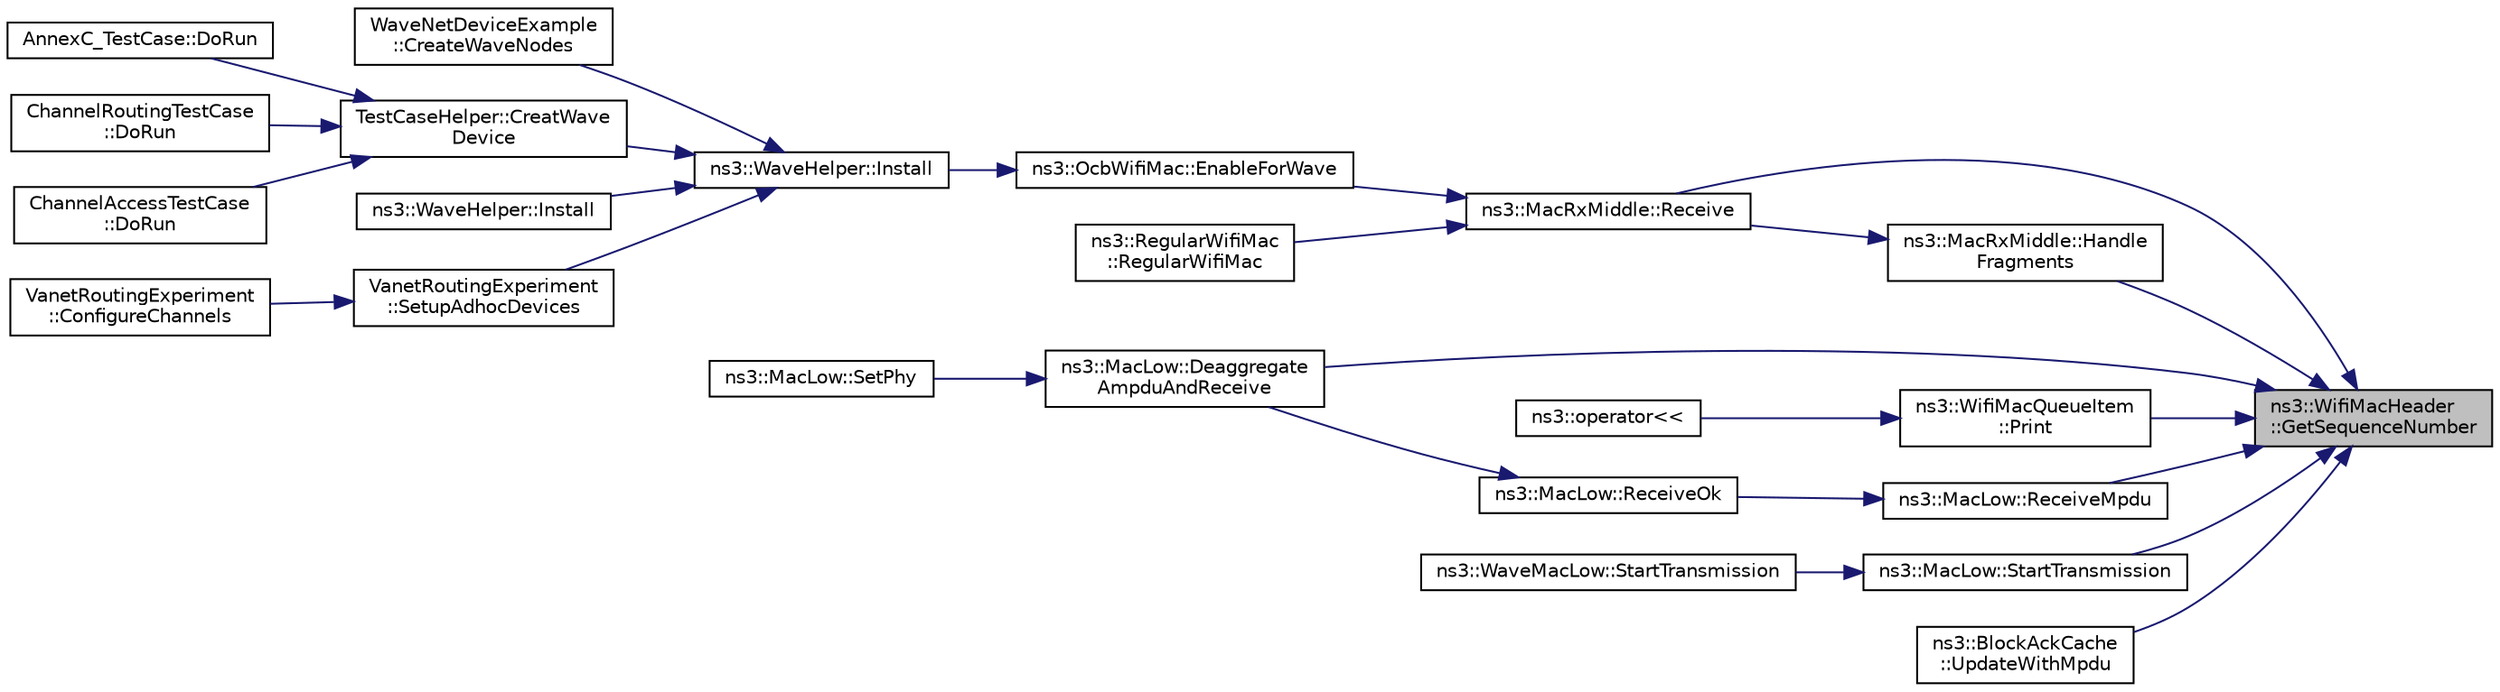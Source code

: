 digraph "ns3::WifiMacHeader::GetSequenceNumber"
{
 // LATEX_PDF_SIZE
  edge [fontname="Helvetica",fontsize="10",labelfontname="Helvetica",labelfontsize="10"];
  node [fontname="Helvetica",fontsize="10",shape=record];
  rankdir="RL";
  Node1 [label="ns3::WifiMacHeader\l::GetSequenceNumber",height=0.2,width=0.4,color="black", fillcolor="grey75", style="filled", fontcolor="black",tooltip="Return the sequence number of the header."];
  Node1 -> Node2 [dir="back",color="midnightblue",fontsize="10",style="solid",fontname="Helvetica"];
  Node2 [label="ns3::MacLow::Deaggregate\lAmpduAndReceive",height=0.2,width=0.4,color="black", fillcolor="white", style="filled",URL="$classns3_1_1_mac_low.html#abac7baed9f0aaeb684e84f44819bce30",tooltip=" "];
  Node2 -> Node3 [dir="back",color="midnightblue",fontsize="10",style="solid",fontname="Helvetica"];
  Node3 [label="ns3::MacLow::SetPhy",height=0.2,width=0.4,color="black", fillcolor="white", style="filled",URL="$classns3_1_1_mac_low.html#abbd1aac31c7ed79f717b9c92cb664608",tooltip="Set up WifiPhy associated with this MacLow."];
  Node1 -> Node4 [dir="back",color="midnightblue",fontsize="10",style="solid",fontname="Helvetica"];
  Node4 [label="ns3::MacRxMiddle::Handle\lFragments",height=0.2,width=0.4,color="black", fillcolor="white", style="filled",URL="$classns3_1_1_mac_rx_middle.html#a1a457c9f6731db5d9418a68eb724207c",tooltip="Check if the received packet is a fragment and handle it appropriately."];
  Node4 -> Node5 [dir="back",color="midnightblue",fontsize="10",style="solid",fontname="Helvetica"];
  Node5 [label="ns3::MacRxMiddle::Receive",height=0.2,width=0.4,color="black", fillcolor="white", style="filled",URL="$classns3_1_1_mac_rx_middle.html#a816ef69ee0b13d326f3f10d4cf3f6603",tooltip="Receive a packet."];
  Node5 -> Node6 [dir="back",color="midnightblue",fontsize="10",style="solid",fontname="Helvetica"];
  Node6 [label="ns3::RegularWifiMac\l::RegularWifiMac",height=0.2,width=0.4,color="black", fillcolor="white", style="filled",URL="$classns3_1_1_regular_wifi_mac.html#a56bc0e2b8ecde6fc50e6f8921ce64957",tooltip=" "];
  Node5 -> Node7 [dir="back",color="midnightblue",fontsize="10",style="solid",fontname="Helvetica"];
  Node7 [label="ns3::OcbWifiMac::EnableForWave",height=0.2,width=0.4,color="black", fillcolor="white", style="filled",URL="$classns3_1_1_ocb_wifi_mac.html#a7da6015f1bb04ffbb0974f9c94ccf988",tooltip=" "];
  Node7 -> Node8 [dir="back",color="midnightblue",fontsize="10",style="solid",fontname="Helvetica"];
  Node8 [label="ns3::WaveHelper::Install",height=0.2,width=0.4,color="black", fillcolor="white", style="filled",URL="$classns3_1_1_wave_helper.html#a31155675aae4cc3ca5320664f15a967d",tooltip=" "];
  Node8 -> Node9 [dir="back",color="midnightblue",fontsize="10",style="solid",fontname="Helvetica"];
  Node9 [label="WaveNetDeviceExample\l::CreateWaveNodes",height=0.2,width=0.4,color="black", fillcolor="white", style="filled",URL="$class_wave_net_device_example.html#a825285810121c865230f6fafe6428081",tooltip="Create WAVE nodes function."];
  Node8 -> Node10 [dir="back",color="midnightblue",fontsize="10",style="solid",fontname="Helvetica"];
  Node10 [label="TestCaseHelper::CreatWave\lDevice",height=0.2,width=0.4,color="black", fillcolor="white", style="filled",URL="$class_test_case_helper.html#a24337801fa036883111fa1968606b57e",tooltip="Create WAVE device function."];
  Node10 -> Node11 [dir="back",color="midnightblue",fontsize="10",style="solid",fontname="Helvetica"];
  Node11 [label="ChannelRoutingTestCase\l::DoRun",height=0.2,width=0.4,color="black", fillcolor="white", style="filled",URL="$class_channel_routing_test_case.html#ab0f86da402dbe311e3ebb5915ffe7e85",tooltip="Implementation to actually run this TestCase."];
  Node10 -> Node12 [dir="back",color="midnightblue",fontsize="10",style="solid",fontname="Helvetica"];
  Node12 [label="ChannelAccessTestCase\l::DoRun",height=0.2,width=0.4,color="black", fillcolor="white", style="filled",URL="$class_channel_access_test_case.html#ad3169383a172cbaf1ed6b94adbe9d33a",tooltip="Implementation to actually run this TestCase."];
  Node10 -> Node13 [dir="back",color="midnightblue",fontsize="10",style="solid",fontname="Helvetica"];
  Node13 [label="AnnexC_TestCase::DoRun",height=0.2,width=0.4,color="black", fillcolor="white", style="filled",URL="$class_annex_c___test_case.html#a7b68ef07f88bcfece999dafba55020fa",tooltip="Implementation to actually run this TestCase."];
  Node8 -> Node14 [dir="back",color="midnightblue",fontsize="10",style="solid",fontname="Helvetica"];
  Node14 [label="ns3::WaveHelper::Install",height=0.2,width=0.4,color="black", fillcolor="white", style="filled",URL="$classns3_1_1_wave_helper.html#aa26286a649f48cf59d323ff0009ceced",tooltip=" "];
  Node8 -> Node15 [dir="back",color="midnightblue",fontsize="10",style="solid",fontname="Helvetica"];
  Node15 [label="VanetRoutingExperiment\l::SetupAdhocDevices",height=0.2,width=0.4,color="black", fillcolor="white", style="filled",URL="$class_vanet_routing_experiment.html#a8de4279cfaf91886970596e9ba8a4a75",tooltip="Set up the adhoc devices."];
  Node15 -> Node16 [dir="back",color="midnightblue",fontsize="10",style="solid",fontname="Helvetica"];
  Node16 [label="VanetRoutingExperiment\l::ConfigureChannels",height=0.2,width=0.4,color="black", fillcolor="white", style="filled",URL="$class_vanet_routing_experiment.html#adcb4d2d4146919dc6f2cbdc183068e6a",tooltip="Configure channels."];
  Node1 -> Node17 [dir="back",color="midnightblue",fontsize="10",style="solid",fontname="Helvetica"];
  Node17 [label="ns3::WifiMacQueueItem\l::Print",height=0.2,width=0.4,color="black", fillcolor="white", style="filled",URL="$classns3_1_1_wifi_mac_queue_item.html#a7f10d14f186f7e2c01eefee173a6ca37",tooltip="Print the item contents."];
  Node17 -> Node18 [dir="back",color="midnightblue",fontsize="10",style="solid",fontname="Helvetica"];
  Node18 [label="ns3::operator\<\<",height=0.2,width=0.4,color="black", fillcolor="white", style="filled",URL="$namespacens3.html#ada25e4ad2a56196f18d46774eacf5423",tooltip="Stream insertion operator."];
  Node1 -> Node5 [dir="back",color="midnightblue",fontsize="10",style="solid",fontname="Helvetica"];
  Node1 -> Node19 [dir="back",color="midnightblue",fontsize="10",style="solid",fontname="Helvetica"];
  Node19 [label="ns3::MacLow::ReceiveMpdu",height=0.2,width=0.4,color="black", fillcolor="white", style="filled",URL="$classns3_1_1_mac_low.html#af3d3e6e892e33bfb97bf65199c3aafd6",tooltip=" "];
  Node19 -> Node20 [dir="back",color="midnightblue",fontsize="10",style="solid",fontname="Helvetica"];
  Node20 [label="ns3::MacLow::ReceiveOk",height=0.2,width=0.4,color="black", fillcolor="white", style="filled",URL="$classns3_1_1_mac_low.html#a2fffa82ad11ebe0e113232813a816eff",tooltip=" "];
  Node20 -> Node2 [dir="back",color="midnightblue",fontsize="10",style="solid",fontname="Helvetica"];
  Node1 -> Node21 [dir="back",color="midnightblue",fontsize="10",style="solid",fontname="Helvetica"];
  Node21 [label="ns3::MacLow::StartTransmission",height=0.2,width=0.4,color="black", fillcolor="white", style="filled",URL="$classns3_1_1_mac_low.html#aa477261c5209c13c66af9e2ae78b07e5",tooltip=" "];
  Node21 -> Node22 [dir="back",color="midnightblue",fontsize="10",style="solid",fontname="Helvetica"];
  Node22 [label="ns3::WaveMacLow::StartTransmission",height=0.2,width=0.4,color="black", fillcolor="white", style="filled",URL="$classns3_1_1_wave_mac_low.html#abf4a90e9984a73b24197706fb79118b1",tooltip=" "];
  Node1 -> Node23 [dir="back",color="midnightblue",fontsize="10",style="solid",fontname="Helvetica"];
  Node23 [label="ns3::BlockAckCache\l::UpdateWithMpdu",height=0.2,width=0.4,color="black", fillcolor="white", style="filled",URL="$classns3_1_1_block_ack_cache.html#ad53e955bbd3e58e1833a90894e67e6eb",tooltip="Update with MPDU function."];
}
